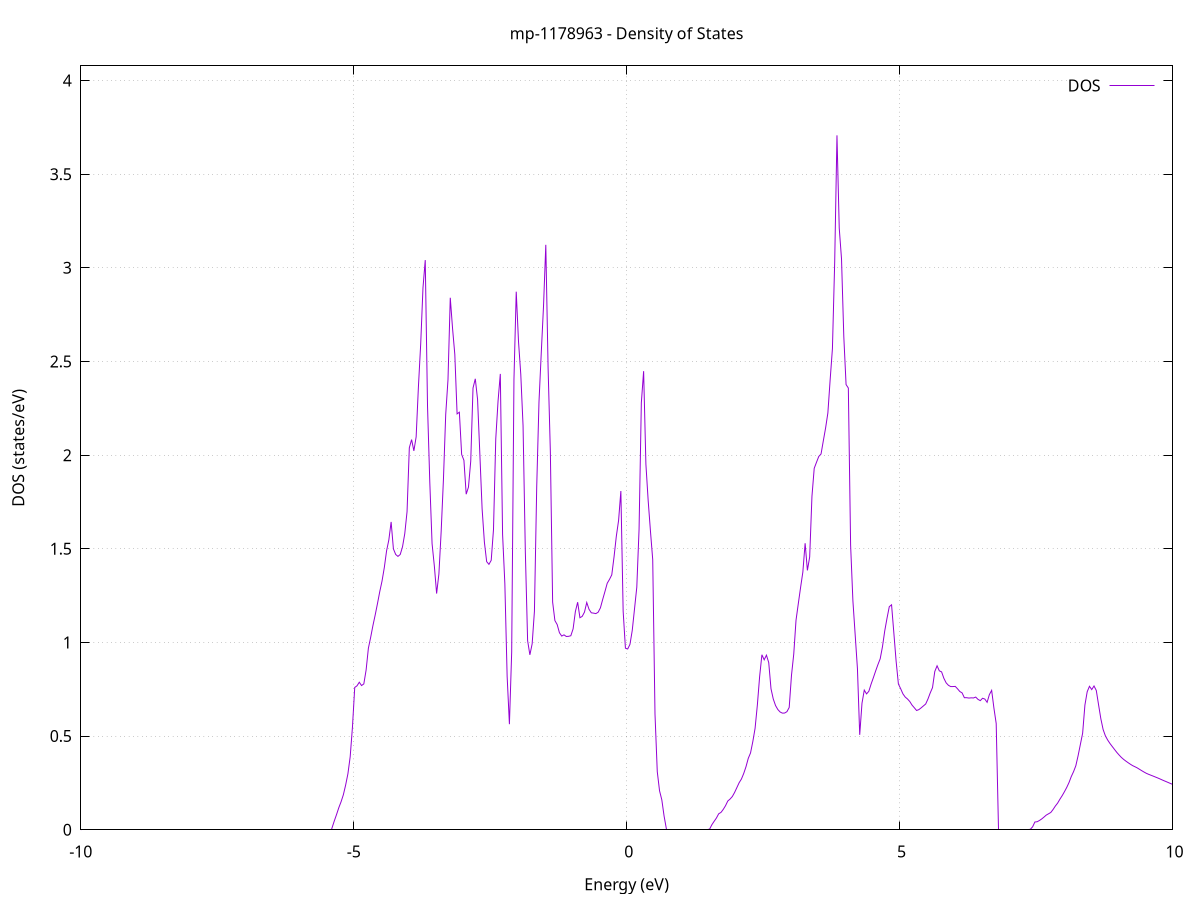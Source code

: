 set title 'mp-1178963 - Density of States'
set xlabel 'Energy (eV)'
set ylabel 'DOS (states/eV)'
set grid
set xrange [-10:10]
set yrange [0:4.078]
set xzeroaxis lt -1
set terminal png size 800,600
set output 'mp-1178963_dos_gnuplot.png'
plot '-' using 1:2 with lines title 'DOS'
-36.069300 0.000000
-36.027700 0.000000
-35.986000 0.000000
-35.944300 0.000000
-35.902600 0.000000
-35.861000 0.000000
-35.819300 0.000000
-35.777600 0.000000
-35.736000 0.000000
-35.694300 0.000000
-35.652600 0.000000
-35.610900 0.000000
-35.569300 0.000000
-35.527600 0.000000
-35.485900 0.000000
-35.444200 0.000000
-35.402600 0.000000
-35.360900 0.000000
-35.319200 0.000000
-35.277600 0.000000
-35.235900 0.000000
-35.194200 0.000000
-35.152500 0.000000
-35.110900 0.000000
-35.069200 0.000000
-35.027500 0.000000
-34.985800 0.000000
-34.944200 0.000000
-34.902500 0.000000
-34.860800 0.000000
-34.819200 0.000000
-34.777500 0.000000
-34.735800 0.000000
-34.694100 0.000000
-34.652500 0.000000
-34.610800 0.000000
-34.569100 0.000000
-34.527400 0.000000
-34.485800 0.000000
-34.444100 0.000000
-34.402400 0.000000
-34.360800 0.000000
-34.319100 0.000000
-34.277400 0.000000
-34.235700 0.000000
-34.194100 0.000000
-34.152400 0.000000
-34.110700 0.000000
-34.069000 0.000000
-34.027400 0.000000
-33.985700 0.000000
-33.944000 0.000000
-33.902400 0.000000
-33.860700 0.000000
-33.819000 0.000000
-33.777300 0.000000
-33.735700 0.000000
-33.694000 0.000000
-33.652300 0.000000
-33.610600 0.000000
-33.569000 0.000000
-33.527300 0.000000
-33.485600 0.000000
-33.444000 0.000000
-33.402300 0.000000
-33.360600 0.000000
-33.318900 0.000000
-33.277300 0.000000
-33.235600 0.000000
-33.193900 0.000000
-33.152200 0.000000
-33.110600 0.000000
-33.068900 0.000000
-33.027200 0.000000
-32.985600 0.000000
-32.943900 0.000000
-32.902200 0.000000
-32.860500 0.000000
-32.818900 0.000000
-32.777200 0.000000
-32.735500 0.000000
-32.693800 0.000000
-32.652200 0.000000
-32.610500 0.000000
-32.568800 0.000000
-32.527200 0.000000
-32.485500 0.000000
-32.443800 0.000000
-32.402100 0.000000
-32.360500 0.000000
-32.318800 0.000000
-32.277100 8.387400
-32.235400 16.054500
-32.193800 19.543100
-32.152100 0.000000
-32.110400 0.000000
-32.068800 12.833100
-32.027100 0.000000
-31.985400 0.000000
-31.943700 0.000000
-31.902100 0.000000
-31.860400 0.000000
-31.818700 0.000000
-31.777000 0.000000
-31.735400 0.000000
-31.693700 0.000000
-31.652000 0.000000
-31.610400 0.000000
-31.568700 0.000000
-31.527000 0.000000
-31.485300 0.000000
-31.443700 0.000000
-31.402000 0.000000
-31.360300 0.000000
-31.318600 0.000000
-31.277000 0.000000
-31.235300 0.000000
-31.193600 0.000000
-31.152000 0.000000
-31.110300 0.000000
-31.068600 0.000000
-31.026900 0.000000
-30.985300 0.000000
-30.943600 0.000000
-30.901900 0.000000
-30.860200 0.000000
-30.818600 0.000000
-30.776900 0.000000
-30.735200 0.000000
-30.693600 0.000000
-30.651900 0.000000
-30.610200 0.000000
-30.568500 0.000000
-30.526900 0.000000
-30.485200 0.000000
-30.443500 0.000000
-30.401800 0.000000
-30.360200 0.000000
-30.318500 0.000000
-30.276800 0.000000
-30.235200 0.000000
-30.193500 0.000000
-30.151800 0.000000
-30.110100 0.000000
-30.068500 0.000000
-30.026800 0.000000
-29.985100 0.000000
-29.943400 0.000000
-29.901800 0.000000
-29.860100 0.000000
-29.818400 0.000000
-29.776800 0.000000
-29.735100 0.000000
-29.693400 0.000000
-29.651700 0.000000
-29.610100 0.000000
-29.568400 0.000000
-29.526700 0.000000
-29.485000 0.000000
-29.443400 0.000000
-29.401700 0.000000
-29.360000 0.000000
-29.318400 0.000000
-29.276700 0.000000
-29.235000 0.000000
-29.193300 0.000000
-29.151700 0.000000
-29.110000 0.000000
-29.068300 0.000000
-29.026600 0.000000
-28.985000 0.000000
-28.943300 0.000000
-28.901600 0.000000
-28.860000 0.000000
-28.818300 0.000000
-28.776600 0.000000
-28.734900 0.000000
-28.693300 0.000000
-28.651600 0.000000
-28.609900 0.000000
-28.568200 0.000000
-28.526600 0.000000
-28.484900 0.000000
-28.443200 0.000000
-28.401600 0.000000
-28.359900 0.000000
-28.318200 0.000000
-28.276500 0.000000
-28.234900 0.000000
-28.193200 0.000000
-28.151500 0.000000
-28.109800 0.000000
-28.068200 0.000000
-28.026500 0.000000
-27.984800 0.000000
-27.943200 0.000000
-27.901500 0.000000
-27.859800 0.000000
-27.818100 0.000000
-27.776500 0.000000
-27.734800 0.000000
-27.693100 0.000000
-27.651400 0.000000
-27.609800 0.000000
-27.568100 0.000000
-27.526400 0.000000
-27.484800 0.000000
-27.443100 0.000000
-27.401400 0.000000
-27.359700 0.000000
-27.318100 0.000000
-27.276400 0.000000
-27.234700 0.000000
-27.193000 0.000000
-27.151400 0.000000
-27.109700 0.000000
-27.068000 0.000000
-27.026400 0.000000
-26.984700 0.000000
-26.943000 0.000000
-26.901300 0.000000
-26.859700 0.000000
-26.818000 0.000000
-26.776300 0.000000
-26.734600 0.000000
-26.693000 0.000000
-26.651300 0.000000
-26.609600 0.000000
-26.568000 0.000000
-26.526300 0.000000
-26.484600 0.000000
-26.442900 0.000000
-26.401300 0.000000
-26.359600 0.000000
-26.317900 0.000000
-26.276200 0.000000
-26.234600 0.000000
-26.192900 0.000000
-26.151200 0.000000
-26.109600 0.000000
-26.067900 0.000000
-26.026200 0.000000
-25.984500 0.000000
-25.942900 0.000000
-25.901200 0.000000
-25.859500 0.000000
-25.817800 0.000000
-25.776200 0.000000
-25.734500 0.000000
-25.692800 0.000000
-25.651200 0.000000
-25.609500 0.000000
-25.567800 0.000000
-25.526100 0.000000
-25.484500 0.000000
-25.442800 0.000000
-25.401100 0.000000
-25.359400 0.000000
-25.317800 0.000000
-25.276100 0.000000
-25.234400 0.000000
-25.192800 0.000000
-25.151100 0.000000
-25.109400 0.000000
-25.067700 0.000000
-25.026100 0.000000
-24.984400 0.000000
-24.942700 0.000000
-24.901000 0.000000
-24.859400 0.000000
-24.817700 0.000000
-24.776000 0.000000
-24.734400 0.000000
-24.692700 0.000000
-24.651000 0.000000
-24.609300 0.000000
-24.567700 0.000000
-24.526000 0.000000
-24.484300 0.000000
-24.442600 0.000000
-24.401000 0.000000
-24.359300 0.000000
-24.317600 0.000000
-24.276000 0.000000
-24.234300 0.000000
-24.192600 0.000000
-24.150900 0.000000
-24.109300 0.000000
-24.067600 0.000000
-24.025900 0.000000
-23.984200 0.000000
-23.942600 0.000000
-23.900900 0.000000
-23.859200 0.000000
-23.817600 0.000000
-23.775900 0.000000
-23.734200 0.000000
-23.692500 0.000000
-23.650900 0.000000
-23.609200 0.000000
-23.567500 0.000000
-23.525800 0.000000
-23.484200 0.000000
-23.442500 0.000000
-23.400800 0.000000
-23.359200 0.000000
-23.317500 0.000000
-23.275800 0.000000
-23.234100 0.000000
-23.192500 0.000000
-23.150800 0.000000
-23.109100 0.000000
-23.067400 0.000000
-23.025800 0.000000
-22.984100 0.000000
-22.942400 0.000000
-22.900800 0.000000
-22.859100 0.000000
-22.817400 0.000000
-22.775700 0.000000
-22.734100 0.000000
-22.692400 0.000000
-22.650700 0.000000
-22.609000 0.000000
-22.567400 0.000000
-22.525700 0.000000
-22.484000 0.000000
-22.442400 0.000000
-22.400700 0.000000
-22.359000 0.000000
-22.317300 0.000000
-22.275700 0.000000
-22.234000 0.000000
-22.192300 0.000000
-22.150600 0.000000
-22.109000 0.000000
-22.067300 0.000000
-22.025600 0.000000
-21.983900 0.000000
-21.942300 0.000000
-21.900600 0.000000
-21.858900 0.000000
-21.817300 0.000000
-21.775600 0.000000
-21.733900 0.127600
-21.692200 0.212900
-21.650600 0.276700
-21.608900 0.336700
-21.567200 0.401600
-21.525500 0.463700
-21.483900 0.527800
-21.442200 0.602400
-21.400500 0.679500
-21.358900 0.767600
-21.317200 0.872200
-21.275500 1.004800
-21.233800 1.177200
-21.192200 1.516100
-21.150500 1.546200
-21.108800 1.516000
-21.067100 1.548600
-21.025500 1.528200
-20.983800 1.531100
-20.942100 1.535700
-20.900500 1.523900
-20.858800 1.478700
-20.817100 1.194400
-20.775400 1.110100
-20.733800 1.436900
-20.692100 3.203100
-20.650400 2.979000
-20.608700 2.769700
-20.567100 2.821100
-20.525400 2.661600
-20.483700 2.646100
-20.442100 2.646700
-20.400400 2.243700
-20.358700 2.184700
-20.317000 2.431800
-20.275400 2.135100
-20.233700 2.185200
-20.192000 2.172400
-20.150300 2.170800
-20.108700 2.182500
-20.067000 2.141400
-20.025300 2.112200
-19.983700 2.008400
-19.942000 1.256200
-19.900300 0.930400
-19.858600 0.702200
-19.817000 0.529500
-19.775300 0.376400
-19.733600 0.247200
-19.691900 0.000000
-19.650300 0.000000
-19.608600 0.000000
-19.566900 0.000000
-19.525300 0.000000
-19.483600 0.000000
-19.441900 0.000000
-19.400200 0.000000
-19.358600 0.000000
-19.316900 0.000000
-19.275200 0.000000
-19.233500 0.000000
-19.191900 0.000000
-19.150200 0.000000
-19.108500 0.000000
-19.066900 0.000000
-19.025200 0.000000
-18.983500 0.000000
-18.941800 0.000000
-18.900200 0.000000
-18.858500 0.000000
-18.816800 0.000000
-18.775100 0.000000
-18.733500 0.000000
-18.691800 0.000000
-18.650100 0.000000
-18.608500 0.000000
-18.566800 0.000000
-18.525100 0.000000
-18.483400 0.000000
-18.441800 0.000000
-18.400100 0.000000
-18.358400 0.000000
-18.316700 0.000000
-18.275100 0.000000
-18.233400 0.000000
-18.191700 0.000000
-18.150100 0.000000
-18.108400 0.000000
-18.066700 0.000000
-18.025000 0.000000
-17.983400 0.000000
-17.941700 0.000000
-17.900000 0.000000
-17.858300 0.000000
-17.816700 0.000000
-17.775000 0.000000
-17.733300 0.000000
-17.691700 0.000000
-17.650000 0.000000
-17.608300 0.000000
-17.566600 0.000000
-17.525000 0.000000
-17.483300 0.000000
-17.441600 0.000000
-17.399900 0.000000
-17.358300 0.000000
-17.316600 0.000000
-17.274900 0.000000
-17.233300 0.000000
-17.191600 0.000000
-17.149900 0.000000
-17.108200 0.000000
-17.066600 0.000000
-17.024900 0.000000
-16.983200 0.000000
-16.941500 0.000000
-16.899900 0.000000
-16.858200 0.000000
-16.816500 0.000000
-16.774900 0.000000
-16.733200 0.000000
-16.691500 0.000000
-16.649800 0.000000
-16.608200 0.000000
-16.566500 0.000000
-16.524800 0.000000
-16.483100 0.000000
-16.441500 0.000000
-16.399800 0.000000
-16.358100 0.000000
-16.316500 0.000000
-16.274800 0.000000
-16.233100 0.000000
-16.191400 0.000000
-16.149800 0.000000
-16.108100 0.000000
-16.066400 0.000000
-16.024700 0.000000
-15.983100 0.000000
-15.941400 0.000000
-15.899700 0.000000
-15.858100 0.000000
-15.816400 0.000000
-15.774700 0.000000
-15.733000 0.000000
-15.691400 0.000000
-15.649700 0.000000
-15.608000 0.000000
-15.566300 0.000000
-15.524700 0.000000
-15.483000 0.000000
-15.441300 0.000000
-15.399700 0.000000
-15.358000 0.000000
-15.316300 0.000000
-15.274600 0.000000
-15.233000 0.000000
-15.191300 0.000000
-15.149600 0.000000
-15.107900 0.000000
-15.066300 0.000000
-15.024600 0.000000
-14.982900 0.000000
-14.941300 0.000000
-14.899600 0.000000
-14.857900 0.000000
-14.816200 0.000000
-14.774600 0.000000
-14.732900 0.000000
-14.691200 0.000000
-14.649500 0.000000
-14.607900 0.000000
-14.566200 0.000000
-14.524500 0.000000
-14.482900 0.000000
-14.441200 0.000000
-14.399500 0.000000
-14.357800 0.000000
-14.316200 0.000000
-14.274500 0.000000
-14.232800 0.000000
-14.191100 0.000000
-14.149500 0.000000
-14.107800 0.000000
-14.066100 0.000000
-14.024500 0.000000
-13.982800 0.000000
-13.941100 0.000000
-13.899400 0.000000
-13.857800 0.000000
-13.816100 0.000000
-13.774400 0.000000
-13.732700 0.000000
-13.691100 0.000000
-13.649400 0.000000
-13.607700 0.000000
-13.566100 0.000000
-13.524400 0.000000
-13.482700 0.000000
-13.441000 0.000000
-13.399400 0.000000
-13.357700 0.000000
-13.316000 0.000000
-13.274300 0.000000
-13.232700 0.000000
-13.191000 0.000000
-13.149300 0.000000
-13.107700 0.000000
-13.066000 0.000000
-13.024300 0.000000
-12.982600 0.000000
-12.941000 0.000000
-12.899300 0.000000
-12.857600 0.000000
-12.815900 0.000000
-12.774300 0.000000
-12.732600 0.000000
-12.690900 0.000000
-12.649300 0.000000
-12.607600 0.000000
-12.565900 0.000000
-12.524200 0.000000
-12.482600 0.000000
-12.440900 0.000000
-12.399200 0.000000
-12.357500 0.000000
-12.315900 0.000000
-12.274200 0.000000
-12.232500 0.000000
-12.190900 0.000000
-12.149200 0.000000
-12.107500 0.000000
-12.065800 0.000000
-12.024200 0.000000
-11.982500 0.000000
-11.940800 0.000000
-11.899100 0.000000
-11.857500 0.000000
-11.815800 0.000000
-11.774100 0.000000
-11.732500 0.000000
-11.690800 0.000000
-11.649100 0.000000
-11.607400 0.000000
-11.565800 0.000000
-11.524100 0.000000
-11.482400 0.000000
-11.440700 0.000000
-11.399100 0.000000
-11.357400 0.000000
-11.315700 0.000000
-11.274100 0.000000
-11.232400 0.000000
-11.190700 0.000000
-11.149000 0.000000
-11.107400 0.000000
-11.065700 0.000000
-11.024000 0.000000
-10.982300 0.000000
-10.940700 0.000000
-10.899000 0.000000
-10.857300 0.000000
-10.815700 0.000000
-10.774000 0.000000
-10.732300 0.000000
-10.690600 0.000000
-10.649000 0.000000
-10.607300 0.000000
-10.565600 0.000000
-10.523900 0.000000
-10.482300 0.000000
-10.440600 0.000000
-10.398900 0.000000
-10.357300 0.000000
-10.315600 0.000000
-10.273900 0.000000
-10.232200 0.000000
-10.190600 0.000000
-10.148900 0.000000
-10.107200 0.000000
-10.065500 0.000000
-10.023900 0.000000
-9.982200 0.000000
-9.940500 0.000000
-9.898900 0.000000
-9.857200 0.000000
-9.815500 0.000000
-9.773800 0.000000
-9.732200 0.000000
-9.690500 0.000000
-9.648800 0.000000
-9.607100 0.000000
-9.565500 0.000000
-9.523800 0.000000
-9.482100 0.000000
-9.440500 0.000000
-9.398800 0.000000
-9.357100 0.000000
-9.315400 0.000000
-9.273800 0.000000
-9.232100 0.000000
-9.190400 0.000000
-9.148700 0.000000
-9.107100 0.000000
-9.065400 0.000000
-9.023700 0.000000
-8.982100 0.000000
-8.940400 0.000000
-8.898700 0.000000
-8.857000 0.000000
-8.815400 0.000000
-8.773700 0.000000
-8.732000 0.000000
-8.690300 0.000000
-8.648700 0.000000
-8.607000 0.000000
-8.565300 0.000000
-8.523700 0.000000
-8.482000 0.000000
-8.440300 0.000000
-8.398600 0.000000
-8.357000 0.000000
-8.315300 0.000000
-8.273600 0.000000
-8.231900 0.000000
-8.190300 0.000000
-8.148600 0.000000
-8.106900 0.000000
-8.065300 0.000000
-8.023600 0.000000
-7.981900 0.000000
-7.940200 0.000000
-7.898600 0.000000
-7.856900 0.000000
-7.815200 0.000000
-7.773500 0.000000
-7.731900 0.000000
-7.690200 0.000000
-7.648500 0.000000
-7.606900 0.000000
-7.565200 0.000000
-7.523500 0.000000
-7.481800 0.000000
-7.440200 0.000000
-7.398500 0.000000
-7.356800 0.000000
-7.315100 0.000000
-7.273500 0.000000
-7.231800 0.000000
-7.190100 0.000000
-7.148500 0.000000
-7.106800 0.000000
-7.065100 0.000000
-7.023400 0.000000
-6.981800 0.000000
-6.940100 0.000000
-6.898400 0.000000
-6.856700 0.000000
-6.815100 0.000000
-6.773400 0.000000
-6.731700 0.000000
-6.690000 0.000000
-6.648400 0.000000
-6.606700 0.000000
-6.565000 0.000000
-6.523400 0.000000
-6.481700 0.000000
-6.440000 0.000000
-6.398300 0.000000
-6.356700 0.000000
-6.315000 0.000000
-6.273300 0.000000
-6.231600 0.000000
-6.190000 0.000000
-6.148300 0.000000
-6.106600 0.000000
-6.065000 0.000000
-6.023300 0.000000
-5.981600 0.000000
-5.939900 0.000000
-5.898300 0.000000
-5.856600 0.000000
-5.814900 0.000000
-5.773200 0.000000
-5.731600 0.000000
-5.689900 0.000000
-5.648200 0.000000
-5.606600 0.000000
-5.564900 0.000000
-5.523200 0.000000
-5.481500 0.000000
-5.439900 0.000000
-5.398200 0.000000
-5.356500 0.046600
-5.314800 0.081300
-5.273200 0.117900
-5.231500 0.149600
-5.189800 0.187000
-5.148200 0.238400
-5.106500 0.298900
-5.064800 0.389800
-5.023100 0.548200
-4.981500 0.759800
-4.939800 0.768500
-4.898100 0.787600
-4.856400 0.769900
-4.814800 0.778700
-4.773100 0.852500
-4.731400 0.969100
-4.689800 1.026900
-4.648100 1.090200
-4.606400 1.146900
-4.564700 1.207600
-4.523100 1.271100
-4.481400 1.327600
-4.439700 1.399600
-4.398000 1.489100
-4.356400 1.547600
-4.314700 1.643400
-4.273000 1.499800
-4.231400 1.469800
-4.189700 1.459500
-4.148000 1.469600
-4.106300 1.510400
-4.064700 1.581000
-4.023000 1.698100
-3.981300 2.039100
-3.939600 2.083100
-3.898000 2.022700
-3.856300 2.097600
-3.814600 2.365600
-3.773000 2.592700
-3.731300 2.892000
-3.689600 3.041300
-3.647900 2.261900
-3.606300 1.856400
-3.564600 1.527500
-3.522900 1.408000
-3.481200 1.261100
-3.439600 1.365300
-3.397900 1.592600
-3.356200 1.871800
-3.314600 2.217700
-3.272900 2.402300
-3.231200 2.840200
-3.189500 2.676600
-3.147900 2.537300
-3.106200 2.220200
-3.064500 2.229100
-3.022800 2.003900
-2.981200 1.972400
-2.939500 1.791400
-2.897800 1.829200
-2.856200 1.967700
-2.814500 2.358200
-2.772800 2.407500
-2.731100 2.297500
-2.689500 2.007300
-2.647800 1.713200
-2.606100 1.535200
-2.564400 1.431300
-2.522800 1.417000
-2.481100 1.438500
-2.439400 1.602500
-2.397800 2.086700
-2.356100 2.287700
-2.314400 2.433600
-2.272700 1.576300
-2.231100 1.312600
-2.189400 0.818900
-2.147700 0.563800
-2.106000 0.948600
-2.064400 2.403600
-2.022700 2.872500
-1.981000 2.605900
-1.939400 2.430900
-1.897700 2.157100
-1.856000 1.486100
-1.814300 1.009800
-1.772700 0.933800
-1.731000 0.992700
-1.689300 1.166800
-1.647600 1.829900
-1.606000 2.283400
-1.564300 2.544800
-1.522600 2.796700
-1.481000 3.122900
-1.439300 2.468700
-1.397600 2.017300
-1.355900 1.215500
-1.314300 1.116700
-1.272600 1.095400
-1.230900 1.051500
-1.189200 1.034100
-1.147600 1.040600
-1.105900 1.031900
-1.064200 1.032700
-1.022600 1.035900
-0.980900 1.072500
-0.939200 1.165100
-0.897500 1.214900
-0.855900 1.132000
-0.814200 1.139200
-0.772500 1.162000
-0.730800 1.213300
-0.689200 1.177000
-0.647500 1.158400
-0.605800 1.156500
-0.564200 1.154000
-0.522500 1.161200
-0.480800 1.184600
-0.439100 1.229400
-0.397500 1.271800
-0.355800 1.316100
-0.314100 1.336800
-0.272400 1.361000
-0.230800 1.457100
-0.189100 1.566800
-0.147400 1.651800
-0.105800 1.808500
-0.064100 1.167500
-0.022400 0.969400
0.019300 0.965200
0.060900 0.989900
0.102600 1.064100
0.144300 1.179400
0.186000 1.295200
0.227600 1.604900
0.269300 2.279500
0.311000 2.448400
0.352600 1.952100
0.394300 1.757700
0.436000 1.595000
0.477700 1.441900
0.519300 0.618900
0.561000 0.310300
0.602700 0.208200
0.644400 0.159700
0.686000 0.072900
0.727700 0.000000
0.769400 0.000000
0.811000 0.000000
0.852700 0.000000
0.894400 0.000000
0.936100 0.000000
0.977700 0.000000
1.019400 0.000000
1.061100 0.000000
1.102800 0.000000
1.144400 0.000000
1.186100 0.000000
1.227800 0.000000
1.269400 0.000000
1.311100 0.000000
1.352800 0.000000
1.394500 0.000000
1.436100 0.000000
1.477800 0.000000
1.519500 0.003300
1.561200 0.026900
1.602800 0.045100
1.644500 0.062700
1.686200 0.085400
1.727800 0.092600
1.769500 0.108700
1.811200 0.128300
1.852900 0.153500
1.894500 0.163900
1.936200 0.177500
1.977900 0.199300
2.019600 0.225500
2.061200 0.251400
2.102900 0.271000
2.144600 0.300400
2.186200 0.336400
2.227900 0.381100
2.269600 0.410200
2.311300 0.470500
2.352900 0.541400
2.394600 0.665800
2.436300 0.817900
2.478000 0.934300
2.519600 0.907400
2.561300 0.932100
2.603000 0.892400
2.644600 0.752800
2.686300 0.698000
2.728000 0.663100
2.769700 0.642000
2.811300 0.628800
2.853000 0.622700
2.894700 0.623200
2.936400 0.630500
2.978000 0.652900
3.019700 0.824000
3.061400 0.938200
3.103000 1.118800
3.144700 1.207000
3.186400 1.293300
3.228100 1.375900
3.269700 1.529700
3.311400 1.384700
3.353100 1.456300
3.394800 1.779900
3.436400 1.929700
3.478100 1.961900
3.519800 1.993000
3.561400 2.006100
3.603100 2.076500
3.644800 2.144800
3.686500 2.225400
3.728100 2.401800
3.769800 2.568100
3.811500 3.031600
3.853200 3.707000
3.894800 3.211700
3.936500 3.047500
3.978200 2.633300
4.019800 2.376800
4.061500 2.358100
4.103200 1.518800
4.144900 1.222700
4.186500 1.041800
4.228200 0.859700
4.269900 0.506900
4.311600 0.675500
4.353200 0.745600
4.394900 0.725400
4.436600 0.739200
4.478200 0.777600
4.519900 0.811900
4.561600 0.847700
4.603300 0.881700
4.644900 0.912900
4.686600 0.977000
4.728300 1.061700
4.770000 1.129400
4.811600 1.191100
4.853300 1.201000
4.895000 1.051400
4.936600 0.900500
4.978300 0.778500
5.020000 0.753100
5.061700 0.725500
5.103300 0.708500
5.145000 0.698200
5.186700 0.684800
5.228400 0.665600
5.270000 0.651500
5.311700 0.636800
5.353400 0.641400
5.395000 0.650800
5.436700 0.661200
5.478400 0.671400
5.520100 0.698300
5.561700 0.730600
5.603400 0.758800
5.645100 0.844900
5.686800 0.875300
5.728400 0.848500
5.770100 0.842800
5.811800 0.808400
5.853400 0.784300
5.895100 0.771300
5.936800 0.764400
5.978500 0.764600
6.020100 0.765400
6.061800 0.752600
6.103500 0.738200
6.145200 0.730800
6.186800 0.705200
6.228500 0.705000
6.270200 0.703200
6.311800 0.704300
6.353500 0.703700
6.395200 0.708300
6.436900 0.696100
6.478500 0.689400
6.520200 0.702000
6.561900 0.697800
6.603600 0.680400
6.645200 0.721700
6.686900 0.744200
6.728600 0.649200
6.770200 0.567300
6.811900 0.000000
6.853600 0.000000
6.895300 0.000000
6.936900 0.000000
6.978600 0.000000
7.020300 0.000000
7.062000 0.000000
7.103600 0.000000
7.145300 0.000000
7.187000 0.000000
7.228600 0.000000
7.270300 0.000000
7.312000 0.000000
7.353700 0.000000
7.395300 0.002500
7.437000 0.015600
7.478700 0.041500
7.520400 0.042900
7.562000 0.049500
7.603700 0.057700
7.645400 0.067700
7.687000 0.078300
7.728700 0.085300
7.770400 0.092400
7.812100 0.108300
7.853700 0.126700
7.895400 0.142300
7.937100 0.163100
7.978800 0.182000
8.020400 0.203200
8.062100 0.225900
8.103800 0.252000
8.145400 0.284000
8.187100 0.310000
8.228800 0.341700
8.270500 0.395200
8.312100 0.455300
8.353800 0.515500
8.395500 0.665900
8.437200 0.736900
8.478800 0.765900
8.520500 0.748500
8.562200 0.767700
8.603900 0.743700
8.645500 0.667500
8.687200 0.592900
8.728900 0.535400
8.770500 0.501400
8.812200 0.479200
8.853900 0.460900
8.895600 0.444800
8.937200 0.429000
8.978900 0.413300
9.020600 0.399500
9.062300 0.386600
9.103900 0.375900
9.145600 0.366700
9.187300 0.358000
9.228900 0.349800
9.270600 0.342300
9.312300 0.336500
9.354000 0.330300
9.395600 0.322800
9.437300 0.315300
9.479000 0.308100
9.520700 0.301400
9.562300 0.296100
9.604000 0.291300
9.645700 0.286500
9.687300 0.281600
9.729000 0.276700
9.770700 0.271400
9.812400 0.265900
9.854000 0.260700
9.895700 0.255600
9.937400 0.250300
9.979100 0.245100
10.020700 0.240900
10.062400 0.238700
10.104100 0.233800
10.145700 0.228000
10.187400 0.223100
10.229100 0.218300
10.270800 0.213300
10.312400 0.208800
10.354100 0.205000
10.395800 0.201400
10.437500 0.197800
10.479100 0.192800
10.520800 0.177200
10.562500 0.153900
10.604100 0.112400
10.645800 0.084700
10.687500 0.071900
10.729200 0.055600
10.770800 0.038600
10.812500 0.019400
10.854200 0.000000
10.895900 0.000000
10.937500 0.000000
10.979200 0.000000
11.020900 0.000000
11.062500 0.000000
11.104200 0.000000
11.145900 0.000000
11.187600 0.000000
11.229200 0.000000
11.270900 0.000000
11.312600 0.000000
11.354300 0.000000
11.395900 0.000000
11.437600 0.002400
11.479300 0.019000
11.520900 0.032700
11.562600 0.046700
11.604300 0.054900
11.646000 0.065600
11.687600 0.086700
11.729300 0.100700
11.771000 0.109300
11.812700 0.118200
11.854300 0.127300
11.896000 0.137900
11.937700 0.151100
11.979300 0.167100
12.021000 0.185600
12.062700 0.208700
12.104400 0.230900
12.146000 0.249900
12.187700 0.258200
12.229400 0.259100
12.271100 0.251600
12.312700 0.247500
12.354400 0.252800
12.396100 0.259600
12.437700 0.265400
12.479400 0.268400
12.521100 0.272000
12.562800 0.277000
12.604400 0.284000
12.646100 0.291600
12.687800 0.302300
12.729500 0.315200
12.771100 0.326100
12.812800 0.335900
12.854500 0.347200
12.896100 0.359100
12.937800 0.372400
12.979500 0.392200
13.021200 0.415600
13.062800 0.437600
13.104500 0.464200
13.146200 0.544300
13.187900 0.639200
13.229500 0.619600
13.271200 0.629000
13.312900 0.633400
13.354500 0.637900
13.396200 0.646700
13.437900 0.654700
13.479600 0.656700
13.521200 0.655700
13.562900 0.673000
13.604600 0.682400
13.646300 0.710100
13.687900 0.732400
13.729600 0.752000
13.771300 0.779900
13.812900 0.862400
13.854600 0.839300
13.896300 0.822200
13.938000 0.819900
13.979600 0.780200
14.021300 0.744600
14.063000 0.715300
14.104700 0.684100
14.146300 0.658600
14.188000 0.643300
14.229700 0.638700
14.271300 0.634100
14.313000 0.629700
14.354700 0.622100
14.396400 0.619900
14.438000 0.624800
14.479700 0.623000
14.521400 0.625000
14.563100 0.625700
14.604700 0.618100
14.646400 0.613500
14.688100 0.613400
14.729700 0.614200
14.771400 0.614600
14.813100 0.616500
14.854800 0.622000
14.896400 0.633500
14.938100 0.651300
14.979800 0.660900
15.021500 0.676800
15.063100 0.720100
15.104800 0.791800
15.146500 0.897200
15.188100 1.071900
15.229800 1.259300
15.271500 1.139100
15.313200 1.081200
15.354800 0.995900
15.396500 0.900200
15.438200 0.902100
15.479900 0.903700
15.521500 0.919300
15.563200 0.955300
15.604900 0.998000
15.646500 0.945300
15.688200 0.910500
15.729900 0.851000
15.771600 0.809700
15.813200 0.788900
15.854900 0.772200
15.896600 0.744000
15.938300 0.719000
15.979900 0.629000
16.021600 0.647000
16.063300 0.692900
16.104900 0.775500
16.146600 0.851400
16.188300 0.908300
16.230000 0.938200
16.271600 0.893100
16.313300 0.853500
16.355000 0.797500
16.396700 0.691600
16.438300 0.584300
16.480000 0.510600
16.521700 0.430400
16.563300 0.372800
16.605000 0.308700
16.646700 0.257000
16.688400 0.192200
16.730000 0.132600
16.771700 0.102900
16.813400 0.100800
16.855100 0.100700
16.896700 0.115600
16.938400 0.138200
16.980100 0.178400
17.021700 0.240400
17.063400 0.307900
17.105100 0.392600
17.146800 0.455200
17.188400 0.478000
17.230100 0.480400
17.271800 0.473400
17.313500 0.478700
17.355100 0.475000
17.396800 0.487600
17.438500 0.518300
17.480100 0.553200
17.521800 0.505000
17.563500 0.497600
17.605200 0.503600
17.646800 0.510300
17.688500 0.537400
17.730200 0.545400
17.771900 0.529400
17.813500 0.511300
17.855200 0.492600
17.896900 0.471700
17.938500 0.451200
17.980200 0.433900
18.021900 0.426800
18.063600 0.431400
18.105200 0.441700
18.146900 0.415500
18.188600 0.406800
18.230300 0.411000
18.271900 0.422900
18.313600 0.439400
18.355300 0.477800
18.396900 0.508500
18.438600 0.514300
18.480300 0.486700
18.522000 0.492500
18.563600 0.494800
18.605300 0.486200
18.647000 0.488500
18.688700 0.456100
18.730300 0.460200
18.772000 0.448200
18.813700 0.431100
18.855300 0.424100
18.897000 0.416700
18.938700 0.414200
18.980400 0.413100
19.022000 0.412700
19.063700 0.412800
19.105400 0.413800
19.147100 0.415700
19.188700 0.421400
19.230400 0.427300
19.272100 0.442200
19.313700 0.455900
19.355400 0.472300
19.397100 0.469300
19.438800 0.469200
19.480400 0.471000
19.522100 0.474400
19.563800 0.478400
19.605500 0.484500
19.647100 0.500600
19.688800 0.500600
19.730500 0.521500
19.772100 0.549900
19.813800 0.586000
19.855500 0.620900
19.897200 0.662000
19.938800 0.611000
19.980500 0.586300
20.022200 0.576900
20.063900 0.569600
20.105500 0.571400
20.147200 0.567000
20.188900 0.549300
20.230500 0.546000
20.272200 0.546200
20.313900 0.552300
20.355600 0.560400
20.397200 0.566500
20.438900 0.570800
20.480600 0.587900
20.522300 0.586100
20.563900 0.587200
20.605600 0.592800
20.647300 0.596600
20.688900 0.604300
20.730600 0.607300
20.772300 0.606500
20.814000 0.605300
20.855600 0.600400
20.897300 0.598000
20.939000 0.600500
20.980700 0.605000
21.022300 0.610400
21.064000 0.617000
21.105700 0.625100
21.147300 0.629400
21.189000 0.636000
21.230700 0.640000
21.272400 0.642500
21.314000 0.651500
21.355700 0.658400
21.397400 0.658800
21.439100 0.675200
21.480700 0.668600
21.522400 0.681700
21.564100 0.691600
21.605700 0.702800
21.647400 0.720400
21.689100 0.739800
21.730800 0.763200
21.772400 0.789800
21.814100 0.828200
21.855800 0.862600
21.897500 0.901800
21.939100 0.987100
21.980800 1.021600
22.022500 1.000500
22.064100 1.024500
22.105800 1.083500
22.147500 1.160000
22.189200 1.203700
22.230800 1.260600
22.272500 1.363600
22.314200 1.544600
22.355900 1.819300
22.397500 2.526600
22.439200 7.072400
22.480900 2.967800
22.522500 2.026500
22.564200 1.679900
22.605900 1.487400
22.647600 1.371900
22.689200 1.267100
22.730900 1.188100
22.772600 1.166600
22.814300 1.173100
22.855900 1.204900
22.897600 1.261200
22.939300 1.307200
22.980900 1.356900
23.022600 1.390500
23.064300 1.380800
23.106000 1.403200
23.147600 1.456700
23.189300 1.541900
23.231000 1.484600
23.272700 1.324700
23.314300 1.313800
23.356000 1.327200
23.397700 1.266400
23.439300 1.229700
23.481000 1.110800
23.522700 1.099100
23.564400 1.070800
23.606000 1.045900
23.647700 0.995300
23.689400 0.906400
23.731100 0.809000
23.772700 0.745300
23.814400 0.685200
23.856100 0.666200
23.897800 0.642400
23.939400 0.645600
23.981100 0.713800
24.022800 0.711100
24.064400 0.795800
24.106100 0.920500
24.147800 0.893800
24.189500 0.872300
24.231100 0.969500
24.272800 1.200800
24.314500 1.469200
24.356200 1.727900
24.397800 2.089600
24.439500 2.065500
24.481200 1.796300
24.522800 1.676400
24.564500 1.560100
24.606200 1.522700
24.647900 1.572200
24.689500 1.647100
24.731200 1.763300
24.772900 1.735200
24.814600 1.787900
24.856200 1.830600
24.897900 1.617300
24.939600 1.376700
24.981200 1.119600
25.022900 0.984000
25.064600 0.886400
25.106300 0.785700
25.147900 0.755800
25.189600 0.690600
25.231300 0.679900
25.273000 0.708500
25.314600 0.784700
25.356300 0.853800
25.398000 0.908300
25.439600 0.918600
25.481300 0.899800
25.523000 0.932000
25.564700 0.897100
25.606300 0.871000
25.648000 0.826200
25.689700 0.767000
25.731400 0.724000
25.773000 0.707600
25.814700 0.710700
25.856400 0.741300
25.898000 0.805700
25.939700 0.903800
25.981400 0.996600
26.023100 1.057500
26.064700 1.069600
26.106400 1.061400
26.148100 1.027500
26.189800 0.992200
26.231400 0.959000
26.273100 0.946500
26.314800 0.954300
26.356400 0.959800
26.398100 0.955500
26.439800 0.939900
26.481500 0.918700
26.523100 0.926000
26.564800 0.944800
26.606500 0.954300
26.648200 0.986900
26.689800 1.080000
26.731500 1.181800
26.773200 1.367600
26.814800 1.398200
26.856500 1.010900
26.898200 1.056400
26.939900 1.096200
26.981500 1.143600
27.023200 1.377800
27.064900 1.370600
27.106600 1.260900
27.148200 1.255700
27.189900 1.261800
27.231600 1.195400
27.273200 1.063400
27.314900 0.975000
27.356600 0.946900
27.398300 0.906900
27.439900 0.885300
27.481600 0.853800
27.523300 0.838300
27.565000 0.817500
27.606600 0.775800
27.648300 0.726700
27.690000 0.685100
27.731600 0.659000
27.773300 0.645100
27.815000 0.640100
27.856700 0.619400
27.898300 0.587600
27.940000 0.574800
27.981700 0.567000
28.023400 0.563500
28.065000 0.571400
28.106700 0.573800
28.148400 0.571100
28.190000 0.562900
28.231700 0.545500
28.273400 0.521300
28.315100 0.522900
28.356700 0.501200
28.398400 0.491700
28.440100 0.487100
28.481800 0.479000
28.523400 0.472300
28.565100 0.471600
28.606800 0.485200
28.648400 0.501600
28.690100 0.500800
28.731800 0.486800
28.773500 0.485100
28.815100 0.475700
28.856800 0.464400
28.898500 0.467400
28.940200 0.478000
28.981800 0.503000
29.023500 0.543100
29.065200 0.563000
29.106800 0.658900
29.148500 0.801800
29.190200 0.919900
29.231900 1.058600
29.273500 1.103500
29.315200 1.122200
29.356900 1.214500
29.398600 1.138500
29.440200 1.071000
29.481900 0.977600
29.523600 0.937700
29.565200 0.931400
29.606900 0.903000
29.648600 0.855500
29.690300 0.875700
29.731900 0.894700
29.773600 0.932800
29.815300 0.956100
29.857000 0.964900
29.898600 1.025800
29.940300 1.077000
29.982000 1.084300
30.023600 1.200500
30.065300 1.308600
30.107000 1.395400
30.148700 1.288900
30.190300 1.206200
30.232000 1.110000
30.273700 1.097000
30.315400 1.108600
30.357000 1.126600
30.398700 1.060200
30.440400 0.998400
30.482000 0.959100
30.523700 0.928800
30.565400 0.901300
30.607100 0.801900
30.648700 0.665100
30.690400 0.637400
30.732100 0.666000
30.773800 0.674600
30.815400 0.640500
30.857100 0.636500
30.898800 0.665400
30.940400 0.709600
30.982100 0.756500
31.023800 0.796400
31.065500 0.827800
31.107100 0.846900
31.148800 0.885400
31.190500 0.912300
31.232200 0.930000
31.273800 0.880200
31.315500 0.792300
31.357200 0.736300
31.398800 0.707900
31.440500 0.687400
31.482200 0.692500
31.523900 0.713000
31.565500 0.715200
31.607200 0.717400
31.648900 0.745200
31.690600 0.714000
31.732200 0.709300
31.773900 0.724300
31.815600 0.761300
31.857200 0.835500
31.898900 0.912400
31.940600 0.981200
31.982300 0.971400
32.023900 0.938600
32.065600 0.906600
32.107300 0.879900
32.149000 0.867600
32.190600 0.849900
32.232300 0.840400
32.274000 0.848700
32.315600 0.872300
32.357300 0.886300
32.399000 0.910700
32.440700 0.889100
32.482300 0.982800
32.524000 1.061700
32.565700 1.086800
32.607400 1.140900
32.649000 1.224900
32.690700 1.322800
32.732400 1.387500
32.774000 1.386900
32.815700 1.498900
32.857400 1.701100
32.899100 1.642000
32.940700 1.437000
32.982400 1.252200
33.024100 1.182000
33.065800 1.139200
33.107400 1.100300
33.149100 1.066400
33.190800 1.037000
33.232400 1.053100
33.274100 1.090800
33.315800 1.140800
33.357500 1.205600
33.399100 1.275600
33.440800 1.344300
33.482500 1.460800
33.524200 1.448900
33.565800 1.435600
33.607500 1.470700
33.649200 1.547800
33.690800 1.606800
33.732500 1.559300
33.774200 1.662800
33.815900 1.511600
33.857500 1.413800
33.899200 1.336700
33.940900 1.302600
33.982600 1.249500
34.024200 1.234200
34.065900 1.243600
34.107600 1.290400
34.149200 1.306300
34.190900 1.338200
34.232600 1.395800
34.274300 1.474400
34.315900 1.543600
34.357600 1.588900
34.399300 1.616800
34.441000 1.573900
34.482600 1.530700
34.524300 1.435900
34.566000 1.352300
34.607600 1.305900
34.649300 1.289800
34.691000 1.288900
34.732700 1.355600
34.774300 1.250200
34.816000 1.245800
34.857700 1.202000
34.899400 1.223300
34.941000 1.257900
34.982700 1.245400
35.024400 1.234000
35.066000 1.242000
35.107700 1.264100
35.149400 1.238800
35.191100 1.220500
35.232700 1.200400
35.274400 1.189700
35.316100 1.172500
35.357800 1.144200
35.399400 1.117400
35.441100 1.089200
35.482800 1.059900
35.524400 1.103200
35.566100 1.104900
35.607800 1.129500
35.649500 1.126200
35.691100 1.098600
35.732800 1.071100
35.774500 1.056400
35.816200 1.052200
35.857800 1.030200
35.899500 1.009000
35.941200 0.991200
35.982800 0.953400
36.024500 0.907600
36.066200 0.848100
36.107900 0.828500
36.149500 0.806700
36.191200 0.803500
36.232900 0.806900
36.274600 0.821100
36.316200 0.804600
36.357900 0.781200
36.399600 0.754600
36.441200 0.739700
36.482900 0.721000
36.524600 0.712800
36.566300 0.711700
36.607900 0.711600
36.649600 0.714200
36.691300 0.733200
36.733000 0.785900
36.774600 0.802100
36.816300 0.848800
36.858000 0.851100
36.899600 0.859700
36.941300 0.866000
36.983000 0.843200
37.024700 0.819800
37.066300 0.801600
37.108000 0.815400
37.149700 0.823200
37.191400 0.845400
37.233000 0.872600
37.274700 0.891400
37.316400 0.902300
37.358000 0.924700
37.399700 0.963300
37.441400 1.012300
37.483100 1.026500
37.524700 1.048000
37.566400 1.062700
37.608100 1.080600
37.649800 1.096000
37.691400 1.106200
37.733100 1.089100
37.774800 1.090700
37.816400 1.036600
37.858100 1.017900
37.899800 1.021000
37.941500 1.032800
37.983100 1.078900
38.024800 1.149600
38.066500 1.218700
38.108200 1.185100
38.149800 1.201500
38.191500 1.184300
38.233200 1.092800
38.274800 1.054300
38.316500 1.035000
38.358200 1.041400
38.399900 1.061800
38.441500 1.067400
38.483200 1.008400
38.524900 1.002400
38.566600 0.983800
38.608200 0.997900
38.649900 1.013500
38.691600 1.005100
38.733200 0.912100
38.774900 0.868800
38.816600 0.855500
38.858300 0.854000
38.899900 0.858100
38.941600 0.842200
38.983300 0.828100
39.025000 0.824100
39.066600 0.800700
39.108300 0.795400
39.150000 0.770500
39.191600 0.756400
39.233300 0.734300
39.275000 0.723600
39.316700 0.671800
39.358300 0.635900
39.400000 0.594600
39.441700 0.551500
39.483400 0.506600
39.525000 0.473400
39.566700 0.462000
39.608400 0.465500
39.650100 0.477600
39.691700 0.510000
39.733400 0.543700
39.775100 0.617700
39.816700 0.677700
39.858400 0.746100
39.900100 0.778800
39.941800 0.818600
39.983400 0.862600
40.025100 0.903300
40.066800 0.967400
40.108500 1.012900
40.150100 1.053500
40.191800 1.090800
40.233500 1.087100
40.275100 1.070100
40.316800 1.066000
40.358500 1.062500
40.400200 1.064400
40.441800 1.042600
40.483500 0.990000
40.525200 0.979600
40.566900 0.959100
40.608500 0.918000
40.650200 0.904500
40.691900 0.937100
40.733500 0.991400
40.775200 1.060500
40.816900 1.128400
40.858600 1.263000
40.900200 1.280300
40.941900 1.283700
40.983600 1.278000
41.025300 1.280700
41.066900 1.313800
41.108600 1.333000
41.150300 1.295700
41.191900 1.213900
41.233600 1.136200
41.275300 1.024700
41.317000 0.891700
41.358600 0.827700
41.400300 0.846400
41.442000 0.886900
41.483700 0.929000
41.525300 0.971600
41.567000 1.025000
41.608700 1.091900
41.650300 1.212700
41.692000 1.366700
41.733700 1.502600
41.775400 1.463900
41.817000 1.335300
41.858700 1.245600
41.900400 1.134600
41.942100 1.032200
41.983700 0.946200
42.025400 0.942700
42.067100 0.875500
42.108700 0.739300
42.150400 0.643900
42.192100 0.578700
42.233800 0.501400
42.275400 0.419000
42.317100 0.336800
42.358800 0.259000
42.400500 0.193300
42.442100 0.133100
42.483800 0.086500
42.525500 0.062900
42.567100 0.049200
42.608800 0.040100
42.650500 0.032500
42.692200 0.025700
42.733800 0.019600
42.775500 0.014600
42.817200 0.010600
42.858900 0.007200
42.900500 0.004400
42.942200 0.002100
42.983900 0.000600
43.025500 0.000000
43.067200 0.000000
43.108900 0.000000
43.150600 0.000000
43.192200 0.000000
43.233900 0.000000
43.275600 0.000000
43.317300 0.000000
43.358900 0.000000
43.400600 0.000000
43.442300 0.000000
43.483900 0.000000
43.525600 0.000000
43.567300 0.000000
43.609000 0.000000
43.650600 0.000000
43.692300 0.000000
43.734000 0.000000
43.775700 0.000000
43.817300 0.000000
43.859000 0.000000
43.900700 0.000000
43.942300 0.000000
43.984000 0.000000
44.025700 0.000000
44.067400 0.000000
44.109000 0.000000
44.150700 0.000000
44.192400 0.000000
44.234100 0.000000
44.275700 0.000000
44.317400 0.000000
44.359100 0.000000
44.400700 0.000000
44.442400 0.000000
44.484100 0.000000
44.525800 0.000000
44.567400 0.000000
44.609100 0.000000
44.650800 0.000000
44.692500 0.000000
44.734100 0.000000
44.775800 0.000000
44.817500 0.000000
44.859100 0.000000
44.900800 0.000000
44.942500 0.000000
44.984200 0.000000
45.025800 0.000000
45.067500 0.000000
45.109200 0.000000
45.150900 0.000000
45.192500 0.000000
45.234200 0.000000
45.275900 0.000000
45.317500 0.000000
45.359200 0.000000
45.400900 0.000000
45.442600 0.000000
45.484200 0.000000
45.525900 0.000000
45.567600 0.000000
45.609300 0.000000
45.650900 0.000000
45.692600 0.000000
45.734300 0.000000
45.775900 0.000000
45.817600 0.000000
45.859300 0.000000
45.901000 0.000000
45.942600 0.000000
45.984300 0.000000
46.026000 0.000000
46.067700 0.000000
46.109300 0.000000
46.151000 0.000000
46.192700 0.000000
46.234300 0.000000
46.276000 0.000000
46.317700 0.000000
46.359400 0.000000
46.401000 0.000000
46.442700 0.000000
46.484400 0.000000
46.526100 0.000000
46.567700 0.000000
46.609400 0.000000
46.651100 0.000000
46.692700 0.000000
46.734400 0.000000
46.776100 0.000000
46.817800 0.000000
46.859400 0.000000
46.901100 0.000000
46.942800 0.000000
46.984500 0.000000
47.026100 0.000000
47.067800 0.000000
47.109500 0.000000
47.151100 0.000000
47.192800 0.000000
47.234500 0.000000
47.276200 0.000000
e
